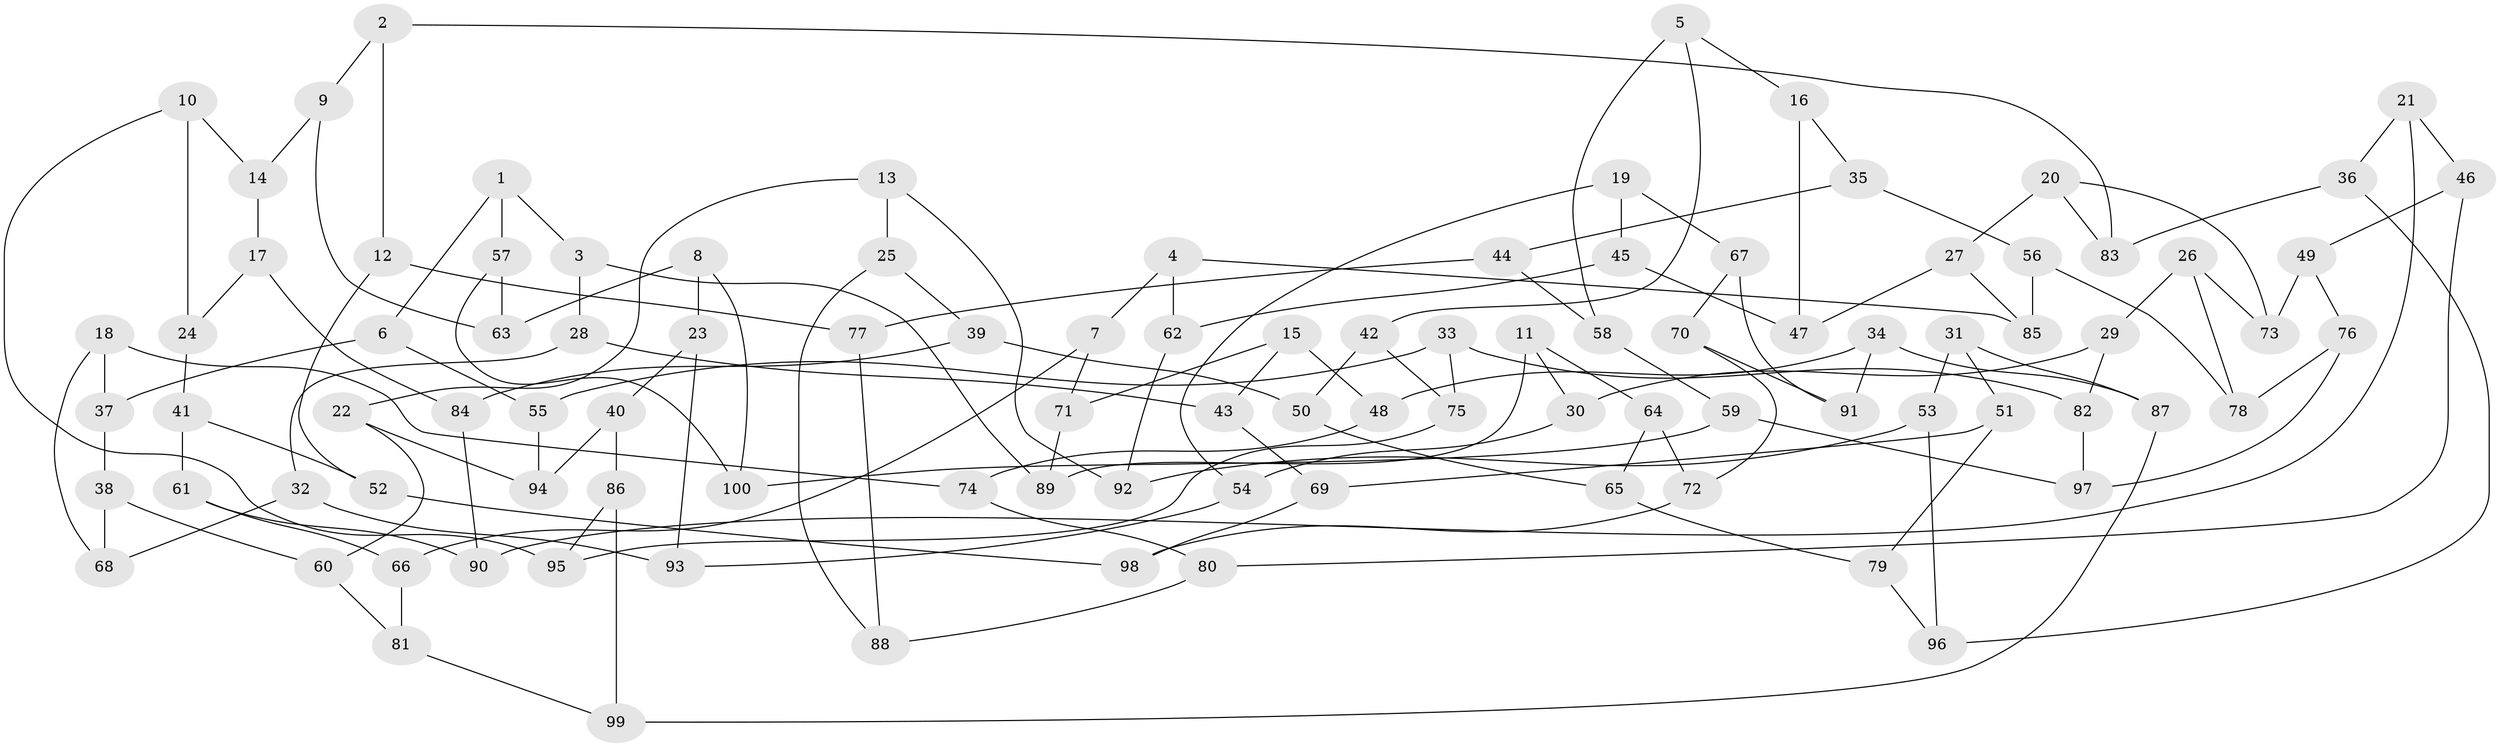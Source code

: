 // Generated by graph-tools (version 1.1) at 2025/39/02/21/25 10:39:00]
// undirected, 100 vertices, 150 edges
graph export_dot {
graph [start="1"]
  node [color=gray90,style=filled];
  1;
  2;
  3;
  4;
  5;
  6;
  7;
  8;
  9;
  10;
  11;
  12;
  13;
  14;
  15;
  16;
  17;
  18;
  19;
  20;
  21;
  22;
  23;
  24;
  25;
  26;
  27;
  28;
  29;
  30;
  31;
  32;
  33;
  34;
  35;
  36;
  37;
  38;
  39;
  40;
  41;
  42;
  43;
  44;
  45;
  46;
  47;
  48;
  49;
  50;
  51;
  52;
  53;
  54;
  55;
  56;
  57;
  58;
  59;
  60;
  61;
  62;
  63;
  64;
  65;
  66;
  67;
  68;
  69;
  70;
  71;
  72;
  73;
  74;
  75;
  76;
  77;
  78;
  79;
  80;
  81;
  82;
  83;
  84;
  85;
  86;
  87;
  88;
  89;
  90;
  91;
  92;
  93;
  94;
  95;
  96;
  97;
  98;
  99;
  100;
  1 -- 57;
  1 -- 3;
  1 -- 6;
  2 -- 83;
  2 -- 12;
  2 -- 9;
  3 -- 89;
  3 -- 28;
  4 -- 62;
  4 -- 7;
  4 -- 85;
  5 -- 42;
  5 -- 58;
  5 -- 16;
  6 -- 55;
  6 -- 37;
  7 -- 71;
  7 -- 66;
  8 -- 23;
  8 -- 63;
  8 -- 100;
  9 -- 14;
  9 -- 63;
  10 -- 95;
  10 -- 24;
  10 -- 14;
  11 -- 30;
  11 -- 89;
  11 -- 64;
  12 -- 77;
  12 -- 52;
  13 -- 22;
  13 -- 25;
  13 -- 92;
  14 -- 17;
  15 -- 48;
  15 -- 71;
  15 -- 43;
  16 -- 47;
  16 -- 35;
  17 -- 24;
  17 -- 84;
  18 -- 74;
  18 -- 68;
  18 -- 37;
  19 -- 54;
  19 -- 45;
  19 -- 67;
  20 -- 83;
  20 -- 27;
  20 -- 73;
  21 -- 90;
  21 -- 46;
  21 -- 36;
  22 -- 94;
  22 -- 60;
  23 -- 40;
  23 -- 93;
  24 -- 41;
  25 -- 39;
  25 -- 88;
  26 -- 73;
  26 -- 78;
  26 -- 29;
  27 -- 85;
  27 -- 47;
  28 -- 32;
  28 -- 43;
  29 -- 30;
  29 -- 82;
  30 -- 54;
  31 -- 53;
  31 -- 51;
  31 -- 87;
  32 -- 93;
  32 -- 68;
  33 -- 75;
  33 -- 82;
  33 -- 55;
  34 -- 48;
  34 -- 91;
  34 -- 87;
  35 -- 56;
  35 -- 44;
  36 -- 96;
  36 -- 83;
  37 -- 38;
  38 -- 60;
  38 -- 68;
  39 -- 84;
  39 -- 50;
  40 -- 94;
  40 -- 86;
  41 -- 61;
  41 -- 52;
  42 -- 50;
  42 -- 75;
  43 -- 69;
  44 -- 58;
  44 -- 77;
  45 -- 62;
  45 -- 47;
  46 -- 49;
  46 -- 80;
  48 -- 74;
  49 -- 76;
  49 -- 73;
  50 -- 65;
  51 -- 69;
  51 -- 79;
  52 -- 98;
  53 -- 92;
  53 -- 96;
  54 -- 93;
  55 -- 94;
  56 -- 85;
  56 -- 78;
  57 -- 100;
  57 -- 63;
  58 -- 59;
  59 -- 97;
  59 -- 100;
  60 -- 81;
  61 -- 90;
  61 -- 66;
  62 -- 92;
  64 -- 65;
  64 -- 72;
  65 -- 79;
  66 -- 81;
  67 -- 91;
  67 -- 70;
  69 -- 98;
  70 -- 91;
  70 -- 72;
  71 -- 89;
  72 -- 98;
  74 -- 80;
  75 -- 95;
  76 -- 78;
  76 -- 97;
  77 -- 88;
  79 -- 96;
  80 -- 88;
  81 -- 99;
  82 -- 97;
  84 -- 90;
  86 -- 99;
  86 -- 95;
  87 -- 99;
}
